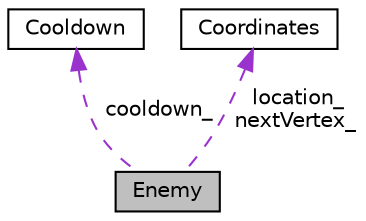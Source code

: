 digraph "Enemy"
{
 // LATEX_PDF_SIZE
  edge [fontname="Helvetica",fontsize="10",labelfontname="Helvetica",labelfontsize="10"];
  node [fontname="Helvetica",fontsize="10",shape=record];
  Node1 [label="Enemy",height=0.2,width=0.4,color="black", fillcolor="grey75", style="filled", fontcolor="black",tooltip="Class for enemies that traverse in the game along the path. This is abstract class so Enemy can't be ..."];
  Node2 -> Node1 [dir="back",color="darkorchid3",fontsize="10",style="dashed",label=" cooldown_" ,fontname="Helvetica"];
  Node2 [label="Cooldown",height=0.2,width=0.4,color="black", fillcolor="white", style="filled",URL="$classCooldown.html",tooltip=" "];
  Node3 -> Node1 [dir="back",color="darkorchid3",fontsize="10",style="dashed",label=" location_\nnextVertex_" ,fontname="Helvetica"];
  Node3 [label="Coordinates",height=0.2,width=0.4,color="black", fillcolor="white", style="filled",URL="$classCoordinates.html",tooltip="Class for simple 2D coordinates to be used with Towers, Enemies and Projectiles."];
}
